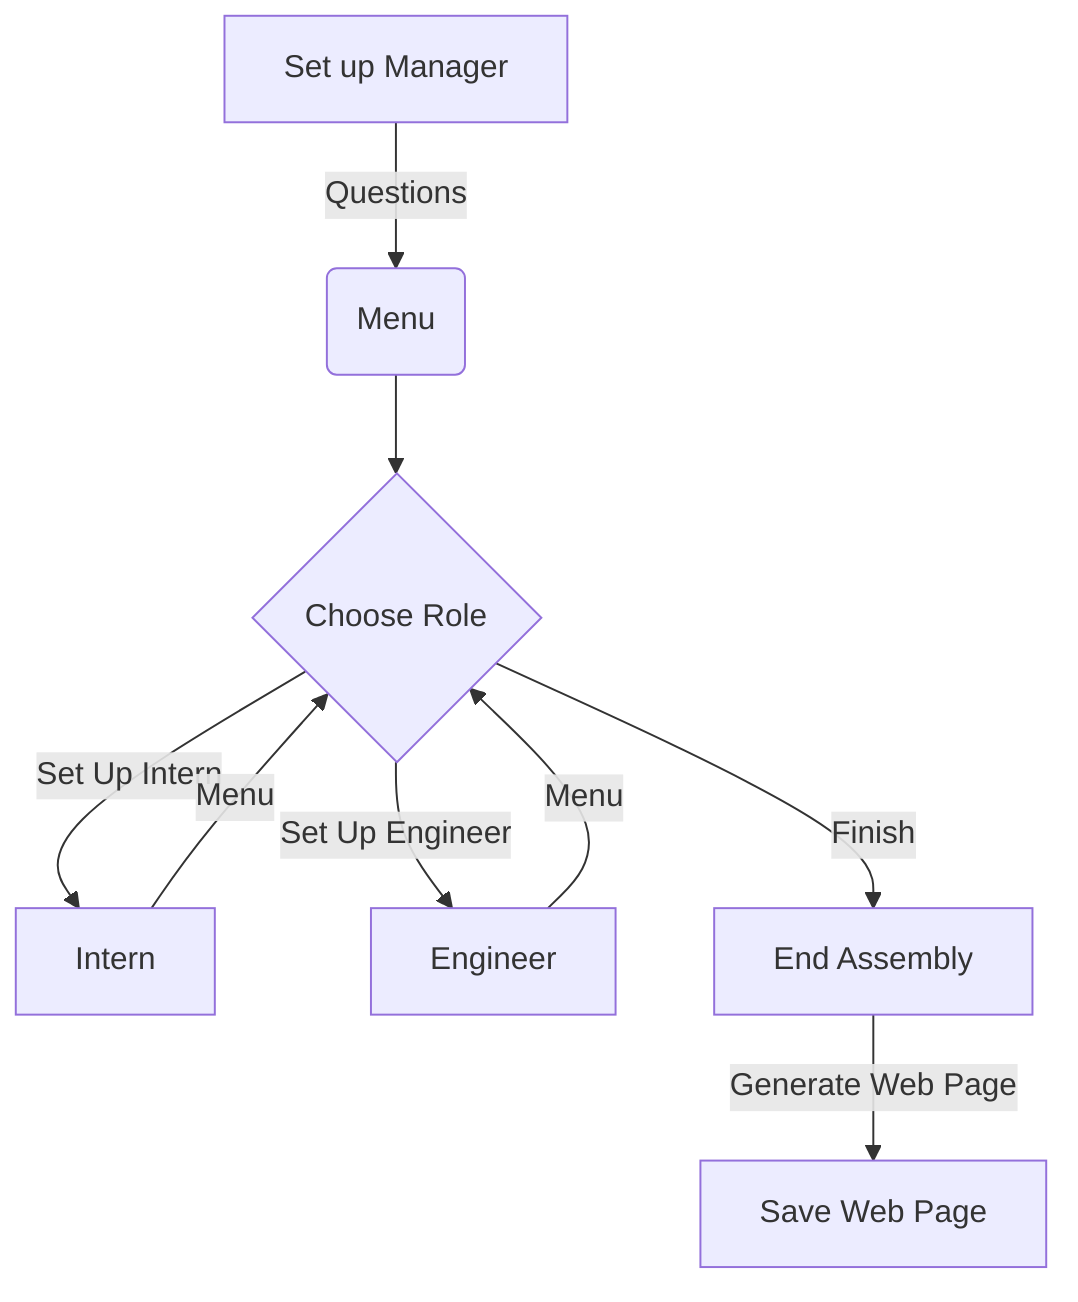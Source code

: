 graph TD
  A[Set up Manager] -->|Questions| B(Menu)
  B --> C{Choose Role}
  C -->|Set Up Intern| D[Intern]
  C -->|Set Up Engineer| E[Engineer]
  C -->|Finish| F[End Assembly]
  D --> |Menu| C
  E --> |Menu| C
  F --> |Generate Web Page| G[Save Web Page]